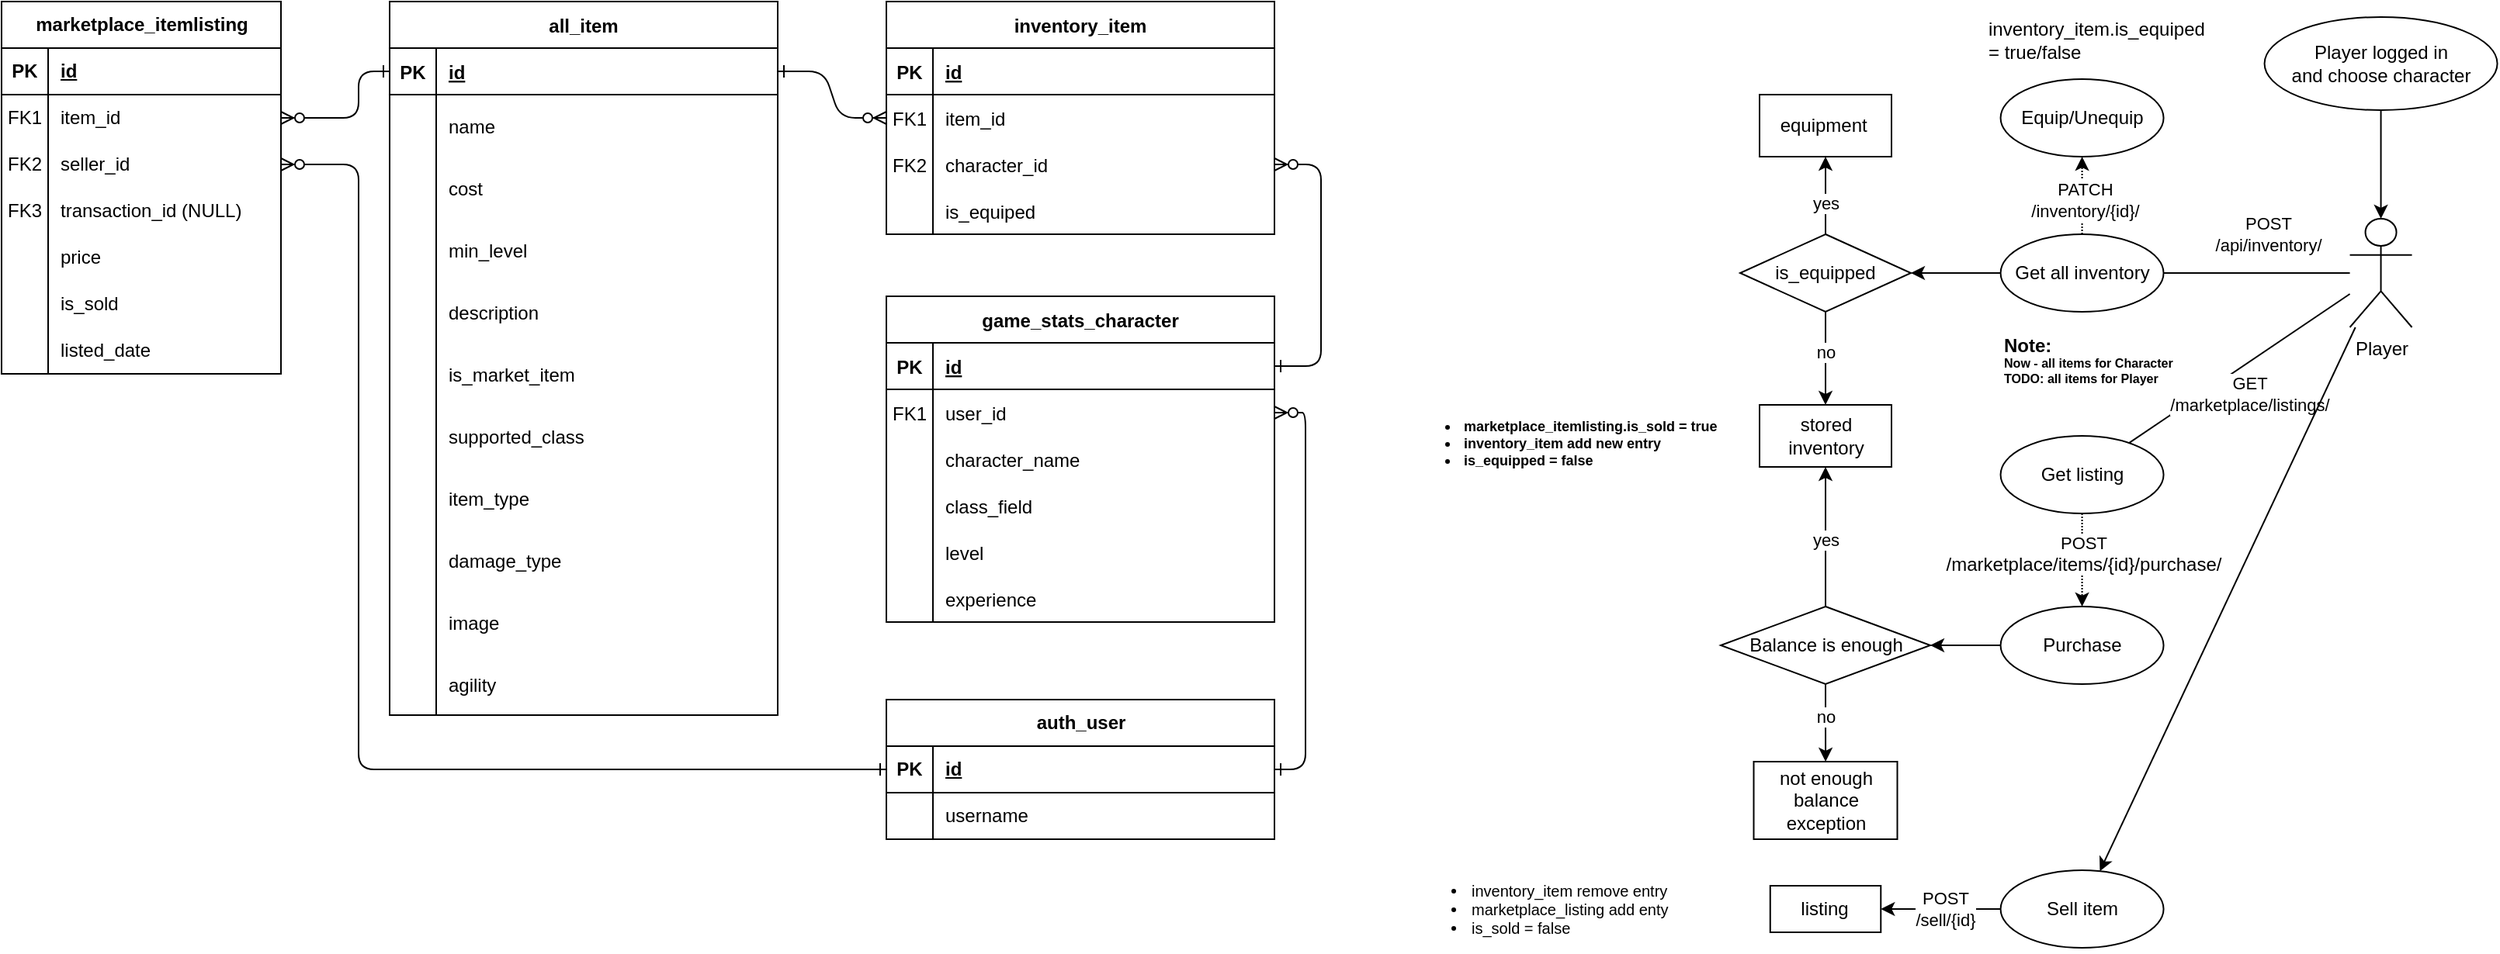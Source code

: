<mxfile version="24.2.3" type="github">
  <diagram id="R2lEEEUBdFMjLlhIrx00" name="Page-1">
    <mxGraphModel dx="1969" dy="589" grid="1" gridSize="10" guides="1" tooltips="1" connect="1" arrows="1" fold="1" page="1" pageScale="1" pageWidth="850" pageHeight="1100" math="0" shadow="0" extFonts="Permanent Marker^https://fonts.googleapis.com/css?family=Permanent+Marker">
      <root>
        <mxCell id="0" />
        <mxCell id="1" parent="0" />
        <mxCell id="C-vyLk0tnHw3VtMMgP7b-1" value="" style="edgeStyle=entityRelationEdgeStyle;endArrow=ERzeroToMany;startArrow=ERone;endFill=1;startFill=0;" parent="1" source="C-vyLk0tnHw3VtMMgP7b-24" target="C-vyLk0tnHw3VtMMgP7b-6" edge="1">
          <mxGeometry width="100" height="100" relative="1" as="geometry">
            <mxPoint x="-270" y="710" as="sourcePoint" />
            <mxPoint x="-170" y="610" as="targetPoint" />
          </mxGeometry>
        </mxCell>
        <mxCell id="C-vyLk0tnHw3VtMMgP7b-12" value="" style="edgeStyle=entityRelationEdgeStyle;endArrow=ERzeroToMany;startArrow=ERone;endFill=1;startFill=0;" parent="1" source="C-vyLk0tnHw3VtMMgP7b-14" target="C-vyLk0tnHw3VtMMgP7b-9" edge="1">
          <mxGeometry width="100" height="100" relative="1" as="geometry">
            <mxPoint x="160" y="230" as="sourcePoint" />
            <mxPoint x="-150" y="195" as="targetPoint" />
            <Array as="points">
              <mxPoint x="20" y="230" />
              <mxPoint x="20" y="200" />
              <mxPoint x="20" y="200" />
            </Array>
          </mxGeometry>
        </mxCell>
        <mxCell id="C-vyLk0tnHw3VtMMgP7b-2" value="inventory_item" style="shape=table;startSize=30;container=1;collapsible=1;childLayout=tableLayout;fixedRows=1;rowLines=0;fontStyle=1;align=center;resizeLast=1;" parent="1" vertex="1">
          <mxGeometry x="-250" y="30" width="250" height="150" as="geometry">
            <mxRectangle x="360" y="40" width="120" height="30" as="alternateBounds" />
          </mxGeometry>
        </mxCell>
        <mxCell id="C-vyLk0tnHw3VtMMgP7b-3" value="" style="shape=partialRectangle;collapsible=0;dropTarget=0;pointerEvents=0;fillColor=none;points=[[0,0.5],[1,0.5]];portConstraint=eastwest;top=0;left=0;right=0;bottom=1;" parent="C-vyLk0tnHw3VtMMgP7b-2" vertex="1">
          <mxGeometry y="30" width="250" height="30" as="geometry" />
        </mxCell>
        <mxCell id="C-vyLk0tnHw3VtMMgP7b-4" value="PK" style="shape=partialRectangle;overflow=hidden;connectable=0;fillColor=none;top=0;left=0;bottom=0;right=0;fontStyle=1;" parent="C-vyLk0tnHw3VtMMgP7b-3" vertex="1">
          <mxGeometry width="30" height="30" as="geometry">
            <mxRectangle width="30" height="30" as="alternateBounds" />
          </mxGeometry>
        </mxCell>
        <mxCell id="C-vyLk0tnHw3VtMMgP7b-5" value="id" style="shape=partialRectangle;overflow=hidden;connectable=0;fillColor=none;top=0;left=0;bottom=0;right=0;align=left;spacingLeft=6;fontStyle=5;" parent="C-vyLk0tnHw3VtMMgP7b-3" vertex="1">
          <mxGeometry x="30" width="220" height="30" as="geometry">
            <mxRectangle width="220" height="30" as="alternateBounds" />
          </mxGeometry>
        </mxCell>
        <mxCell id="C-vyLk0tnHw3VtMMgP7b-6" value="" style="shape=partialRectangle;collapsible=0;dropTarget=0;pointerEvents=0;fillColor=none;points=[[0,0.5],[1,0.5]];portConstraint=eastwest;top=0;left=0;right=0;bottom=0;" parent="C-vyLk0tnHw3VtMMgP7b-2" vertex="1">
          <mxGeometry y="60" width="250" height="30" as="geometry" />
        </mxCell>
        <mxCell id="C-vyLk0tnHw3VtMMgP7b-7" value="FK1" style="shape=partialRectangle;overflow=hidden;connectable=0;fillColor=none;top=0;left=0;bottom=0;right=0;" parent="C-vyLk0tnHw3VtMMgP7b-6" vertex="1">
          <mxGeometry width="30" height="30" as="geometry">
            <mxRectangle width="30" height="30" as="alternateBounds" />
          </mxGeometry>
        </mxCell>
        <mxCell id="C-vyLk0tnHw3VtMMgP7b-8" value="item_id" style="shape=partialRectangle;overflow=hidden;connectable=0;fillColor=none;top=0;left=0;bottom=0;right=0;align=left;spacingLeft=6;" parent="C-vyLk0tnHw3VtMMgP7b-6" vertex="1">
          <mxGeometry x="30" width="220" height="30" as="geometry">
            <mxRectangle width="220" height="30" as="alternateBounds" />
          </mxGeometry>
        </mxCell>
        <mxCell id="C-vyLk0tnHw3VtMMgP7b-9" value="" style="shape=partialRectangle;collapsible=0;dropTarget=0;pointerEvents=0;fillColor=none;points=[[0,0.5],[1,0.5]];portConstraint=eastwest;top=0;left=0;right=0;bottom=0;" parent="C-vyLk0tnHw3VtMMgP7b-2" vertex="1">
          <mxGeometry y="90" width="250" height="30" as="geometry" />
        </mxCell>
        <mxCell id="C-vyLk0tnHw3VtMMgP7b-10" value="FK2" style="shape=partialRectangle;overflow=hidden;connectable=0;fillColor=none;top=0;left=0;bottom=0;right=0;" parent="C-vyLk0tnHw3VtMMgP7b-9" vertex="1">
          <mxGeometry width="30" height="30" as="geometry">
            <mxRectangle width="30" height="30" as="alternateBounds" />
          </mxGeometry>
        </mxCell>
        <mxCell id="C-vyLk0tnHw3VtMMgP7b-11" value="character_id" style="shape=partialRectangle;overflow=hidden;connectable=0;fillColor=none;top=0;left=0;bottom=0;right=0;align=left;spacingLeft=6;" parent="C-vyLk0tnHw3VtMMgP7b-9" vertex="1">
          <mxGeometry x="30" width="220" height="30" as="geometry">
            <mxRectangle width="220" height="30" as="alternateBounds" />
          </mxGeometry>
        </mxCell>
        <mxCell id="sLa6Iu7aHW-EoyDakD6j-59" value="" style="shape=partialRectangle;collapsible=0;dropTarget=0;pointerEvents=0;fillColor=none;points=[[0,0.5],[1,0.5]];portConstraint=eastwest;top=0;left=0;right=0;bottom=0;" vertex="1" parent="C-vyLk0tnHw3VtMMgP7b-2">
          <mxGeometry y="120" width="250" height="30" as="geometry" />
        </mxCell>
        <mxCell id="sLa6Iu7aHW-EoyDakD6j-60" value="" style="shape=partialRectangle;overflow=hidden;connectable=0;fillColor=none;top=0;left=0;bottom=0;right=0;" vertex="1" parent="sLa6Iu7aHW-EoyDakD6j-59">
          <mxGeometry width="30" height="30" as="geometry">
            <mxRectangle width="30" height="30" as="alternateBounds" />
          </mxGeometry>
        </mxCell>
        <mxCell id="sLa6Iu7aHW-EoyDakD6j-61" value="is_equiped" style="shape=partialRectangle;overflow=hidden;connectable=0;fillColor=none;top=0;left=0;bottom=0;right=0;align=left;spacingLeft=6;" vertex="1" parent="sLa6Iu7aHW-EoyDakD6j-59">
          <mxGeometry x="30" width="220" height="30" as="geometry">
            <mxRectangle width="220" height="30" as="alternateBounds" />
          </mxGeometry>
        </mxCell>
        <mxCell id="C-vyLk0tnHw3VtMMgP7b-13" value="game_stats_character" style="shape=table;startSize=30;container=1;collapsible=1;childLayout=tableLayout;fixedRows=1;rowLines=0;fontStyle=1;align=center;resizeLast=1;" parent="1" vertex="1">
          <mxGeometry x="-250" y="220" width="250" height="210" as="geometry" />
        </mxCell>
        <mxCell id="C-vyLk0tnHw3VtMMgP7b-14" value="" style="shape=partialRectangle;collapsible=0;dropTarget=0;pointerEvents=0;fillColor=none;points=[[0,0.5],[1,0.5]];portConstraint=eastwest;top=0;left=0;right=0;bottom=1;" parent="C-vyLk0tnHw3VtMMgP7b-13" vertex="1">
          <mxGeometry y="30" width="250" height="30" as="geometry" />
        </mxCell>
        <mxCell id="C-vyLk0tnHw3VtMMgP7b-15" value="PK" style="shape=partialRectangle;overflow=hidden;connectable=0;fillColor=none;top=0;left=0;bottom=0;right=0;fontStyle=1;" parent="C-vyLk0tnHw3VtMMgP7b-14" vertex="1">
          <mxGeometry width="30" height="30" as="geometry">
            <mxRectangle width="30" height="30" as="alternateBounds" />
          </mxGeometry>
        </mxCell>
        <mxCell id="C-vyLk0tnHw3VtMMgP7b-16" value="id" style="shape=partialRectangle;overflow=hidden;connectable=0;fillColor=none;top=0;left=0;bottom=0;right=0;align=left;spacingLeft=6;fontStyle=5;" parent="C-vyLk0tnHw3VtMMgP7b-14" vertex="1">
          <mxGeometry x="30" width="220" height="30" as="geometry">
            <mxRectangle width="220" height="30" as="alternateBounds" />
          </mxGeometry>
        </mxCell>
        <mxCell id="C-vyLk0tnHw3VtMMgP7b-17" value="" style="shape=partialRectangle;collapsible=0;dropTarget=0;pointerEvents=0;fillColor=none;points=[[0,0.5],[1,0.5]];portConstraint=eastwest;top=0;left=0;right=0;bottom=0;" parent="C-vyLk0tnHw3VtMMgP7b-13" vertex="1">
          <mxGeometry y="60" width="250" height="30" as="geometry" />
        </mxCell>
        <mxCell id="C-vyLk0tnHw3VtMMgP7b-18" value="FK1" style="shape=partialRectangle;overflow=hidden;connectable=0;fillColor=none;top=0;left=0;bottom=0;right=0;" parent="C-vyLk0tnHw3VtMMgP7b-17" vertex="1">
          <mxGeometry width="30" height="30" as="geometry">
            <mxRectangle width="30" height="30" as="alternateBounds" />
          </mxGeometry>
        </mxCell>
        <mxCell id="C-vyLk0tnHw3VtMMgP7b-19" value="user_id" style="shape=partialRectangle;overflow=hidden;connectable=0;fillColor=none;top=0;left=0;bottom=0;right=0;align=left;spacingLeft=6;" parent="C-vyLk0tnHw3VtMMgP7b-17" vertex="1">
          <mxGeometry x="30" width="220" height="30" as="geometry">
            <mxRectangle width="220" height="30" as="alternateBounds" />
          </mxGeometry>
        </mxCell>
        <mxCell id="C-vyLk0tnHw3VtMMgP7b-20" value="" style="shape=partialRectangle;collapsible=0;dropTarget=0;pointerEvents=0;fillColor=none;points=[[0,0.5],[1,0.5]];portConstraint=eastwest;top=0;left=0;right=0;bottom=0;" parent="C-vyLk0tnHw3VtMMgP7b-13" vertex="1">
          <mxGeometry y="90" width="250" height="30" as="geometry" />
        </mxCell>
        <mxCell id="C-vyLk0tnHw3VtMMgP7b-21" value="" style="shape=partialRectangle;overflow=hidden;connectable=0;fillColor=none;top=0;left=0;bottom=0;right=0;" parent="C-vyLk0tnHw3VtMMgP7b-20" vertex="1">
          <mxGeometry width="30" height="30" as="geometry">
            <mxRectangle width="30" height="30" as="alternateBounds" />
          </mxGeometry>
        </mxCell>
        <mxCell id="C-vyLk0tnHw3VtMMgP7b-22" value="character_name" style="shape=partialRectangle;overflow=hidden;connectable=0;fillColor=none;top=0;left=0;bottom=0;right=0;align=left;spacingLeft=6;" parent="C-vyLk0tnHw3VtMMgP7b-20" vertex="1">
          <mxGeometry x="30" width="220" height="30" as="geometry">
            <mxRectangle width="220" height="30" as="alternateBounds" />
          </mxGeometry>
        </mxCell>
        <mxCell id="sLa6Iu7aHW-EoyDakD6j-62" value="" style="shape=partialRectangle;collapsible=0;dropTarget=0;pointerEvents=0;fillColor=none;points=[[0,0.5],[1,0.5]];portConstraint=eastwest;top=0;left=0;right=0;bottom=0;" vertex="1" parent="C-vyLk0tnHw3VtMMgP7b-13">
          <mxGeometry y="120" width="250" height="30" as="geometry" />
        </mxCell>
        <mxCell id="sLa6Iu7aHW-EoyDakD6j-63" value="" style="shape=partialRectangle;overflow=hidden;connectable=0;fillColor=none;top=0;left=0;bottom=0;right=0;" vertex="1" parent="sLa6Iu7aHW-EoyDakD6j-62">
          <mxGeometry width="30" height="30" as="geometry">
            <mxRectangle width="30" height="30" as="alternateBounds" />
          </mxGeometry>
        </mxCell>
        <mxCell id="sLa6Iu7aHW-EoyDakD6j-64" value="class_field" style="shape=partialRectangle;overflow=hidden;connectable=0;fillColor=none;top=0;left=0;bottom=0;right=0;align=left;spacingLeft=6;" vertex="1" parent="sLa6Iu7aHW-EoyDakD6j-62">
          <mxGeometry x="30" width="220" height="30" as="geometry">
            <mxRectangle width="220" height="30" as="alternateBounds" />
          </mxGeometry>
        </mxCell>
        <mxCell id="sLa6Iu7aHW-EoyDakD6j-65" value="" style="shape=partialRectangle;collapsible=0;dropTarget=0;pointerEvents=0;fillColor=none;points=[[0,0.5],[1,0.5]];portConstraint=eastwest;top=0;left=0;right=0;bottom=0;" vertex="1" parent="C-vyLk0tnHw3VtMMgP7b-13">
          <mxGeometry y="150" width="250" height="30" as="geometry" />
        </mxCell>
        <mxCell id="sLa6Iu7aHW-EoyDakD6j-66" value="" style="shape=partialRectangle;overflow=hidden;connectable=0;fillColor=none;top=0;left=0;bottom=0;right=0;" vertex="1" parent="sLa6Iu7aHW-EoyDakD6j-65">
          <mxGeometry width="30" height="30" as="geometry">
            <mxRectangle width="30" height="30" as="alternateBounds" />
          </mxGeometry>
        </mxCell>
        <mxCell id="sLa6Iu7aHW-EoyDakD6j-67" value="level" style="shape=partialRectangle;overflow=hidden;connectable=0;fillColor=none;top=0;left=0;bottom=0;right=0;align=left;spacingLeft=6;" vertex="1" parent="sLa6Iu7aHW-EoyDakD6j-65">
          <mxGeometry x="30" width="220" height="30" as="geometry">
            <mxRectangle width="220" height="30" as="alternateBounds" />
          </mxGeometry>
        </mxCell>
        <mxCell id="sLa6Iu7aHW-EoyDakD6j-68" value="" style="shape=partialRectangle;collapsible=0;dropTarget=0;pointerEvents=0;fillColor=none;points=[[0,0.5],[1,0.5]];portConstraint=eastwest;top=0;left=0;right=0;bottom=0;" vertex="1" parent="C-vyLk0tnHw3VtMMgP7b-13">
          <mxGeometry y="180" width="250" height="30" as="geometry" />
        </mxCell>
        <mxCell id="sLa6Iu7aHW-EoyDakD6j-69" value="" style="shape=partialRectangle;overflow=hidden;connectable=0;fillColor=none;top=0;left=0;bottom=0;right=0;" vertex="1" parent="sLa6Iu7aHW-EoyDakD6j-68">
          <mxGeometry width="30" height="30" as="geometry">
            <mxRectangle width="30" height="30" as="alternateBounds" />
          </mxGeometry>
        </mxCell>
        <mxCell id="sLa6Iu7aHW-EoyDakD6j-70" value="experience" style="shape=partialRectangle;overflow=hidden;connectable=0;fillColor=none;top=0;left=0;bottom=0;right=0;align=left;spacingLeft=6;" vertex="1" parent="sLa6Iu7aHW-EoyDakD6j-68">
          <mxGeometry x="30" width="220" height="30" as="geometry">
            <mxRectangle width="220" height="30" as="alternateBounds" />
          </mxGeometry>
        </mxCell>
        <mxCell id="C-vyLk0tnHw3VtMMgP7b-23" value="all_item" style="shape=table;startSize=30;container=1;collapsible=1;childLayout=tableLayout;fixedRows=1;rowLines=0;fontStyle=1;align=center;resizeLast=1;" parent="1" vertex="1">
          <mxGeometry x="-570" y="30" width="250" height="460" as="geometry">
            <mxRectangle x="40" y="40" width="80" height="30" as="alternateBounds" />
          </mxGeometry>
        </mxCell>
        <mxCell id="C-vyLk0tnHw3VtMMgP7b-24" value="" style="shape=partialRectangle;collapsible=0;dropTarget=0;pointerEvents=0;fillColor=none;points=[[0,0.5],[1,0.5]];portConstraint=eastwest;top=0;left=0;right=0;bottom=1;" parent="C-vyLk0tnHw3VtMMgP7b-23" vertex="1">
          <mxGeometry y="30" width="250" height="30" as="geometry" />
        </mxCell>
        <mxCell id="C-vyLk0tnHw3VtMMgP7b-25" value="PK" style="shape=partialRectangle;overflow=hidden;connectable=0;fillColor=none;top=0;left=0;bottom=0;right=0;fontStyle=1;" parent="C-vyLk0tnHw3VtMMgP7b-24" vertex="1">
          <mxGeometry width="30" height="30" as="geometry">
            <mxRectangle width="30" height="30" as="alternateBounds" />
          </mxGeometry>
        </mxCell>
        <mxCell id="C-vyLk0tnHw3VtMMgP7b-26" value="id" style="shape=partialRectangle;overflow=hidden;connectable=0;fillColor=none;top=0;left=0;bottom=0;right=0;align=left;spacingLeft=6;fontStyle=5;" parent="C-vyLk0tnHw3VtMMgP7b-24" vertex="1">
          <mxGeometry x="30" width="220" height="30" as="geometry">
            <mxRectangle width="220" height="30" as="alternateBounds" />
          </mxGeometry>
        </mxCell>
        <mxCell id="C-vyLk0tnHw3VtMMgP7b-27" value="" style="shape=partialRectangle;collapsible=0;dropTarget=0;pointerEvents=0;fillColor=none;points=[[0,0.5],[1,0.5]];portConstraint=eastwest;top=0;left=0;right=0;bottom=0;" parent="C-vyLk0tnHw3VtMMgP7b-23" vertex="1">
          <mxGeometry y="60" width="250" height="40" as="geometry" />
        </mxCell>
        <mxCell id="C-vyLk0tnHw3VtMMgP7b-28" value="" style="shape=partialRectangle;overflow=hidden;connectable=0;fillColor=none;top=0;left=0;bottom=0;right=0;" parent="C-vyLk0tnHw3VtMMgP7b-27" vertex="1">
          <mxGeometry width="30" height="40" as="geometry">
            <mxRectangle width="30" height="40" as="alternateBounds" />
          </mxGeometry>
        </mxCell>
        <mxCell id="C-vyLk0tnHw3VtMMgP7b-29" value="name" style="shape=partialRectangle;overflow=hidden;connectable=0;fillColor=none;top=0;left=0;bottom=0;right=0;align=left;spacingLeft=6;" parent="C-vyLk0tnHw3VtMMgP7b-27" vertex="1">
          <mxGeometry x="30" width="220" height="40" as="geometry">
            <mxRectangle width="220" height="40" as="alternateBounds" />
          </mxGeometry>
        </mxCell>
        <mxCell id="sLa6Iu7aHW-EoyDakD6j-31" value="" style="shape=partialRectangle;collapsible=0;dropTarget=0;pointerEvents=0;fillColor=none;points=[[0,0.5],[1,0.5]];portConstraint=eastwest;top=0;left=0;right=0;bottom=0;" vertex="1" parent="C-vyLk0tnHw3VtMMgP7b-23">
          <mxGeometry y="100" width="250" height="40" as="geometry" />
        </mxCell>
        <mxCell id="sLa6Iu7aHW-EoyDakD6j-32" value="" style="shape=partialRectangle;overflow=hidden;connectable=0;fillColor=none;top=0;left=0;bottom=0;right=0;" vertex="1" parent="sLa6Iu7aHW-EoyDakD6j-31">
          <mxGeometry width="30" height="40" as="geometry">
            <mxRectangle width="30" height="40" as="alternateBounds" />
          </mxGeometry>
        </mxCell>
        <mxCell id="sLa6Iu7aHW-EoyDakD6j-33" value="cost" style="shape=partialRectangle;overflow=hidden;connectable=0;fillColor=none;top=0;left=0;bottom=0;right=0;align=left;spacingLeft=6;" vertex="1" parent="sLa6Iu7aHW-EoyDakD6j-31">
          <mxGeometry x="30" width="220" height="40" as="geometry">
            <mxRectangle width="220" height="40" as="alternateBounds" />
          </mxGeometry>
        </mxCell>
        <mxCell id="sLa6Iu7aHW-EoyDakD6j-34" value="" style="shape=partialRectangle;collapsible=0;dropTarget=0;pointerEvents=0;fillColor=none;points=[[0,0.5],[1,0.5]];portConstraint=eastwest;top=0;left=0;right=0;bottom=0;" vertex="1" parent="C-vyLk0tnHw3VtMMgP7b-23">
          <mxGeometry y="140" width="250" height="40" as="geometry" />
        </mxCell>
        <mxCell id="sLa6Iu7aHW-EoyDakD6j-35" value="" style="shape=partialRectangle;overflow=hidden;connectable=0;fillColor=none;top=0;left=0;bottom=0;right=0;" vertex="1" parent="sLa6Iu7aHW-EoyDakD6j-34">
          <mxGeometry width="30" height="40" as="geometry">
            <mxRectangle width="30" height="40" as="alternateBounds" />
          </mxGeometry>
        </mxCell>
        <mxCell id="sLa6Iu7aHW-EoyDakD6j-36" value="min_level" style="shape=partialRectangle;overflow=hidden;connectable=0;fillColor=none;top=0;left=0;bottom=0;right=0;align=left;spacingLeft=6;" vertex="1" parent="sLa6Iu7aHW-EoyDakD6j-34">
          <mxGeometry x="30" width="220" height="40" as="geometry">
            <mxRectangle width="220" height="40" as="alternateBounds" />
          </mxGeometry>
        </mxCell>
        <mxCell id="sLa6Iu7aHW-EoyDakD6j-37" value="" style="shape=partialRectangle;collapsible=0;dropTarget=0;pointerEvents=0;fillColor=none;points=[[0,0.5],[1,0.5]];portConstraint=eastwest;top=0;left=0;right=0;bottom=0;" vertex="1" parent="C-vyLk0tnHw3VtMMgP7b-23">
          <mxGeometry y="180" width="250" height="40" as="geometry" />
        </mxCell>
        <mxCell id="sLa6Iu7aHW-EoyDakD6j-38" value="" style="shape=partialRectangle;overflow=hidden;connectable=0;fillColor=none;top=0;left=0;bottom=0;right=0;" vertex="1" parent="sLa6Iu7aHW-EoyDakD6j-37">
          <mxGeometry width="30" height="40" as="geometry">
            <mxRectangle width="30" height="40" as="alternateBounds" />
          </mxGeometry>
        </mxCell>
        <mxCell id="sLa6Iu7aHW-EoyDakD6j-39" value="description" style="shape=partialRectangle;overflow=hidden;connectable=0;fillColor=none;top=0;left=0;bottom=0;right=0;align=left;spacingLeft=6;" vertex="1" parent="sLa6Iu7aHW-EoyDakD6j-37">
          <mxGeometry x="30" width="220" height="40" as="geometry">
            <mxRectangle width="220" height="40" as="alternateBounds" />
          </mxGeometry>
        </mxCell>
        <mxCell id="sLa6Iu7aHW-EoyDakD6j-40" value="" style="shape=partialRectangle;collapsible=0;dropTarget=0;pointerEvents=0;fillColor=none;points=[[0,0.5],[1,0.5]];portConstraint=eastwest;top=0;left=0;right=0;bottom=0;" vertex="1" parent="C-vyLk0tnHw3VtMMgP7b-23">
          <mxGeometry y="220" width="250" height="40" as="geometry" />
        </mxCell>
        <mxCell id="sLa6Iu7aHW-EoyDakD6j-41" value="" style="shape=partialRectangle;overflow=hidden;connectable=0;fillColor=none;top=0;left=0;bottom=0;right=0;" vertex="1" parent="sLa6Iu7aHW-EoyDakD6j-40">
          <mxGeometry width="30" height="40" as="geometry">
            <mxRectangle width="30" height="40" as="alternateBounds" />
          </mxGeometry>
        </mxCell>
        <mxCell id="sLa6Iu7aHW-EoyDakD6j-42" value="is_market_item" style="shape=partialRectangle;overflow=hidden;connectable=0;fillColor=none;top=0;left=0;bottom=0;right=0;align=left;spacingLeft=6;" vertex="1" parent="sLa6Iu7aHW-EoyDakD6j-40">
          <mxGeometry x="30" width="220" height="40" as="geometry">
            <mxRectangle width="220" height="40" as="alternateBounds" />
          </mxGeometry>
        </mxCell>
        <mxCell id="sLa6Iu7aHW-EoyDakD6j-43" value="" style="shape=partialRectangle;collapsible=0;dropTarget=0;pointerEvents=0;fillColor=none;points=[[0,0.5],[1,0.5]];portConstraint=eastwest;top=0;left=0;right=0;bottom=0;" vertex="1" parent="C-vyLk0tnHw3VtMMgP7b-23">
          <mxGeometry y="260" width="250" height="40" as="geometry" />
        </mxCell>
        <mxCell id="sLa6Iu7aHW-EoyDakD6j-44" value="" style="shape=partialRectangle;overflow=hidden;connectable=0;fillColor=none;top=0;left=0;bottom=0;right=0;" vertex="1" parent="sLa6Iu7aHW-EoyDakD6j-43">
          <mxGeometry width="30" height="40" as="geometry">
            <mxRectangle width="30" height="40" as="alternateBounds" />
          </mxGeometry>
        </mxCell>
        <mxCell id="sLa6Iu7aHW-EoyDakD6j-45" value="supported_class" style="shape=partialRectangle;overflow=hidden;connectable=0;fillColor=none;top=0;left=0;bottom=0;right=0;align=left;spacingLeft=6;" vertex="1" parent="sLa6Iu7aHW-EoyDakD6j-43">
          <mxGeometry x="30" width="220" height="40" as="geometry">
            <mxRectangle width="220" height="40" as="alternateBounds" />
          </mxGeometry>
        </mxCell>
        <mxCell id="sLa6Iu7aHW-EoyDakD6j-46" value="" style="shape=partialRectangle;collapsible=0;dropTarget=0;pointerEvents=0;fillColor=none;points=[[0,0.5],[1,0.5]];portConstraint=eastwest;top=0;left=0;right=0;bottom=0;" vertex="1" parent="C-vyLk0tnHw3VtMMgP7b-23">
          <mxGeometry y="300" width="250" height="40" as="geometry" />
        </mxCell>
        <mxCell id="sLa6Iu7aHW-EoyDakD6j-47" value="" style="shape=partialRectangle;overflow=hidden;connectable=0;fillColor=none;top=0;left=0;bottom=0;right=0;" vertex="1" parent="sLa6Iu7aHW-EoyDakD6j-46">
          <mxGeometry width="30" height="40" as="geometry">
            <mxRectangle width="30" height="40" as="alternateBounds" />
          </mxGeometry>
        </mxCell>
        <mxCell id="sLa6Iu7aHW-EoyDakD6j-48" value="item_type" style="shape=partialRectangle;overflow=hidden;connectable=0;fillColor=none;top=0;left=0;bottom=0;right=0;align=left;spacingLeft=6;" vertex="1" parent="sLa6Iu7aHW-EoyDakD6j-46">
          <mxGeometry x="30" width="220" height="40" as="geometry">
            <mxRectangle width="220" height="40" as="alternateBounds" />
          </mxGeometry>
        </mxCell>
        <mxCell id="sLa6Iu7aHW-EoyDakD6j-50" value="" style="shape=partialRectangle;collapsible=0;dropTarget=0;pointerEvents=0;fillColor=none;points=[[0,0.5],[1,0.5]];portConstraint=eastwest;top=0;left=0;right=0;bottom=0;" vertex="1" parent="C-vyLk0tnHw3VtMMgP7b-23">
          <mxGeometry y="340" width="250" height="40" as="geometry" />
        </mxCell>
        <mxCell id="sLa6Iu7aHW-EoyDakD6j-51" value="" style="shape=partialRectangle;overflow=hidden;connectable=0;fillColor=none;top=0;left=0;bottom=0;right=0;" vertex="1" parent="sLa6Iu7aHW-EoyDakD6j-50">
          <mxGeometry width="30" height="40" as="geometry">
            <mxRectangle width="30" height="40" as="alternateBounds" />
          </mxGeometry>
        </mxCell>
        <mxCell id="sLa6Iu7aHW-EoyDakD6j-52" value="damage_type" style="shape=partialRectangle;overflow=hidden;connectable=0;fillColor=none;top=0;left=0;bottom=0;right=0;align=left;spacingLeft=6;" vertex="1" parent="sLa6Iu7aHW-EoyDakD6j-50">
          <mxGeometry x="30" width="220" height="40" as="geometry">
            <mxRectangle width="220" height="40" as="alternateBounds" />
          </mxGeometry>
        </mxCell>
        <mxCell id="sLa6Iu7aHW-EoyDakD6j-53" value="" style="shape=partialRectangle;collapsible=0;dropTarget=0;pointerEvents=0;fillColor=none;points=[[0,0.5],[1,0.5]];portConstraint=eastwest;top=0;left=0;right=0;bottom=0;" vertex="1" parent="C-vyLk0tnHw3VtMMgP7b-23">
          <mxGeometry y="380" width="250" height="40" as="geometry" />
        </mxCell>
        <mxCell id="sLa6Iu7aHW-EoyDakD6j-54" value="" style="shape=partialRectangle;overflow=hidden;connectable=0;fillColor=none;top=0;left=0;bottom=0;right=0;" vertex="1" parent="sLa6Iu7aHW-EoyDakD6j-53">
          <mxGeometry width="30" height="40" as="geometry">
            <mxRectangle width="30" height="40" as="alternateBounds" />
          </mxGeometry>
        </mxCell>
        <mxCell id="sLa6Iu7aHW-EoyDakD6j-55" value="image" style="shape=partialRectangle;overflow=hidden;connectable=0;fillColor=none;top=0;left=0;bottom=0;right=0;align=left;spacingLeft=6;" vertex="1" parent="sLa6Iu7aHW-EoyDakD6j-53">
          <mxGeometry x="30" width="220" height="40" as="geometry">
            <mxRectangle width="220" height="40" as="alternateBounds" />
          </mxGeometry>
        </mxCell>
        <mxCell id="sLa6Iu7aHW-EoyDakD6j-56" value="" style="shape=partialRectangle;collapsible=0;dropTarget=0;pointerEvents=0;fillColor=none;points=[[0,0.5],[1,0.5]];portConstraint=eastwest;top=0;left=0;right=0;bottom=0;" vertex="1" parent="C-vyLk0tnHw3VtMMgP7b-23">
          <mxGeometry y="420" width="250" height="40" as="geometry" />
        </mxCell>
        <mxCell id="sLa6Iu7aHW-EoyDakD6j-57" value="" style="shape=partialRectangle;overflow=hidden;connectable=0;fillColor=none;top=0;left=0;bottom=0;right=0;" vertex="1" parent="sLa6Iu7aHW-EoyDakD6j-56">
          <mxGeometry width="30" height="40" as="geometry">
            <mxRectangle width="30" height="40" as="alternateBounds" />
          </mxGeometry>
        </mxCell>
        <mxCell id="sLa6Iu7aHW-EoyDakD6j-58" value="agility" style="shape=partialRectangle;overflow=hidden;connectable=0;fillColor=none;top=0;left=0;bottom=0;right=0;align=left;spacingLeft=6;" vertex="1" parent="sLa6Iu7aHW-EoyDakD6j-56">
          <mxGeometry x="30" width="220" height="40" as="geometry">
            <mxRectangle width="220" height="40" as="alternateBounds" />
          </mxGeometry>
        </mxCell>
        <mxCell id="sLa6Iu7aHW-EoyDakD6j-74" value="auth_user" style="shape=table;startSize=30;container=1;collapsible=1;childLayout=tableLayout;fixedRows=1;rowLines=0;fontStyle=1;align=center;resizeLast=1;html=1;" vertex="1" parent="1">
          <mxGeometry x="-250" y="480" width="250" height="90" as="geometry" />
        </mxCell>
        <mxCell id="sLa6Iu7aHW-EoyDakD6j-75" value="" style="shape=tableRow;horizontal=0;startSize=0;swimlaneHead=0;swimlaneBody=0;fillColor=none;collapsible=0;dropTarget=0;points=[[0,0.5],[1,0.5]];portConstraint=eastwest;top=0;left=0;right=0;bottom=1;" vertex="1" parent="sLa6Iu7aHW-EoyDakD6j-74">
          <mxGeometry y="30" width="250" height="30" as="geometry" />
        </mxCell>
        <mxCell id="sLa6Iu7aHW-EoyDakD6j-76" value="PK" style="shape=partialRectangle;connectable=0;fillColor=none;top=0;left=0;bottom=0;right=0;fontStyle=1;overflow=hidden;whiteSpace=wrap;html=1;" vertex="1" parent="sLa6Iu7aHW-EoyDakD6j-75">
          <mxGeometry width="30" height="30" as="geometry">
            <mxRectangle width="30" height="30" as="alternateBounds" />
          </mxGeometry>
        </mxCell>
        <mxCell id="sLa6Iu7aHW-EoyDakD6j-77" value="id" style="shape=partialRectangle;connectable=0;fillColor=none;top=0;left=0;bottom=0;right=0;align=left;spacingLeft=6;fontStyle=5;overflow=hidden;whiteSpace=wrap;html=1;" vertex="1" parent="sLa6Iu7aHW-EoyDakD6j-75">
          <mxGeometry x="30" width="220" height="30" as="geometry">
            <mxRectangle width="220" height="30" as="alternateBounds" />
          </mxGeometry>
        </mxCell>
        <mxCell id="sLa6Iu7aHW-EoyDakD6j-78" value="" style="shape=tableRow;horizontal=0;startSize=0;swimlaneHead=0;swimlaneBody=0;fillColor=none;collapsible=0;dropTarget=0;points=[[0,0.5],[1,0.5]];portConstraint=eastwest;top=0;left=0;right=0;bottom=0;" vertex="1" parent="sLa6Iu7aHW-EoyDakD6j-74">
          <mxGeometry y="60" width="250" height="30" as="geometry" />
        </mxCell>
        <mxCell id="sLa6Iu7aHW-EoyDakD6j-79" value="" style="shape=partialRectangle;connectable=0;fillColor=none;top=0;left=0;bottom=0;right=0;editable=1;overflow=hidden;whiteSpace=wrap;html=1;" vertex="1" parent="sLa6Iu7aHW-EoyDakD6j-78">
          <mxGeometry width="30" height="30" as="geometry">
            <mxRectangle width="30" height="30" as="alternateBounds" />
          </mxGeometry>
        </mxCell>
        <mxCell id="sLa6Iu7aHW-EoyDakD6j-80" value="username" style="shape=partialRectangle;connectable=0;fillColor=none;top=0;left=0;bottom=0;right=0;align=left;spacingLeft=6;overflow=hidden;whiteSpace=wrap;html=1;" vertex="1" parent="sLa6Iu7aHW-EoyDakD6j-78">
          <mxGeometry x="30" width="220" height="30" as="geometry">
            <mxRectangle width="220" height="30" as="alternateBounds" />
          </mxGeometry>
        </mxCell>
        <mxCell id="sLa6Iu7aHW-EoyDakD6j-89" style="edgeStyle=orthogonalEdgeStyle;rounded=1;orthogonalLoop=1;jettySize=auto;html=1;exitX=1;exitY=0.5;exitDx=0;exitDy=0;curved=0;startArrow=ERone;startFill=0;endArrow=ERzeroToMany;endFill=0;" edge="1" parent="1" source="sLa6Iu7aHW-EoyDakD6j-75" target="C-vyLk0tnHw3VtMMgP7b-17">
          <mxGeometry relative="1" as="geometry" />
        </mxCell>
        <mxCell id="sLa6Iu7aHW-EoyDakD6j-90" value="marketplace_itemlisting" style="shape=table;startSize=30;container=1;collapsible=1;childLayout=tableLayout;fixedRows=1;rowLines=0;fontStyle=1;align=center;resizeLast=1;html=1;" vertex="1" parent="1">
          <mxGeometry x="-820" y="30" width="180" height="240" as="geometry">
            <mxRectangle x="-210" y="40" width="170" height="30" as="alternateBounds" />
          </mxGeometry>
        </mxCell>
        <mxCell id="sLa6Iu7aHW-EoyDakD6j-91" value="" style="shape=tableRow;horizontal=0;startSize=0;swimlaneHead=0;swimlaneBody=0;fillColor=none;collapsible=0;dropTarget=0;points=[[0,0.5],[1,0.5]];portConstraint=eastwest;top=0;left=0;right=0;bottom=1;" vertex="1" parent="sLa6Iu7aHW-EoyDakD6j-90">
          <mxGeometry y="30" width="180" height="30" as="geometry" />
        </mxCell>
        <mxCell id="sLa6Iu7aHW-EoyDakD6j-92" value="PK" style="shape=partialRectangle;connectable=0;fillColor=none;top=0;left=0;bottom=0;right=0;fontStyle=1;overflow=hidden;whiteSpace=wrap;html=1;" vertex="1" parent="sLa6Iu7aHW-EoyDakD6j-91">
          <mxGeometry width="30" height="30" as="geometry">
            <mxRectangle width="30" height="30" as="alternateBounds" />
          </mxGeometry>
        </mxCell>
        <mxCell id="sLa6Iu7aHW-EoyDakD6j-93" value="id" style="shape=partialRectangle;connectable=0;fillColor=none;top=0;left=0;bottom=0;right=0;align=left;spacingLeft=6;fontStyle=5;overflow=hidden;whiteSpace=wrap;html=1;" vertex="1" parent="sLa6Iu7aHW-EoyDakD6j-91">
          <mxGeometry x="30" width="150" height="30" as="geometry">
            <mxRectangle width="150" height="30" as="alternateBounds" />
          </mxGeometry>
        </mxCell>
        <mxCell id="sLa6Iu7aHW-EoyDakD6j-94" value="" style="shape=tableRow;horizontal=0;startSize=0;swimlaneHead=0;swimlaneBody=0;fillColor=none;collapsible=0;dropTarget=0;points=[[0,0.5],[1,0.5]];portConstraint=eastwest;top=0;left=0;right=0;bottom=0;" vertex="1" parent="sLa6Iu7aHW-EoyDakD6j-90">
          <mxGeometry y="60" width="180" height="30" as="geometry" />
        </mxCell>
        <mxCell id="sLa6Iu7aHW-EoyDakD6j-95" value="FK1" style="shape=partialRectangle;connectable=0;fillColor=none;top=0;left=0;bottom=0;right=0;editable=1;overflow=hidden;whiteSpace=wrap;html=1;" vertex="1" parent="sLa6Iu7aHW-EoyDakD6j-94">
          <mxGeometry width="30" height="30" as="geometry">
            <mxRectangle width="30" height="30" as="alternateBounds" />
          </mxGeometry>
        </mxCell>
        <mxCell id="sLa6Iu7aHW-EoyDakD6j-96" value="item_id" style="shape=partialRectangle;connectable=0;fillColor=none;top=0;left=0;bottom=0;right=0;align=left;spacingLeft=6;overflow=hidden;whiteSpace=wrap;html=1;" vertex="1" parent="sLa6Iu7aHW-EoyDakD6j-94">
          <mxGeometry x="30" width="150" height="30" as="geometry">
            <mxRectangle width="150" height="30" as="alternateBounds" />
          </mxGeometry>
        </mxCell>
        <mxCell id="sLa6Iu7aHW-EoyDakD6j-97" value="" style="shape=tableRow;horizontal=0;startSize=0;swimlaneHead=0;swimlaneBody=0;fillColor=none;collapsible=0;dropTarget=0;points=[[0,0.5],[1,0.5]];portConstraint=eastwest;top=0;left=0;right=0;bottom=0;" vertex="1" parent="sLa6Iu7aHW-EoyDakD6j-90">
          <mxGeometry y="90" width="180" height="30" as="geometry" />
        </mxCell>
        <mxCell id="sLa6Iu7aHW-EoyDakD6j-98" value="FK2" style="shape=partialRectangle;connectable=0;fillColor=none;top=0;left=0;bottom=0;right=0;editable=1;overflow=hidden;whiteSpace=wrap;html=1;" vertex="1" parent="sLa6Iu7aHW-EoyDakD6j-97">
          <mxGeometry width="30" height="30" as="geometry">
            <mxRectangle width="30" height="30" as="alternateBounds" />
          </mxGeometry>
        </mxCell>
        <mxCell id="sLa6Iu7aHW-EoyDakD6j-99" value="seller_id" style="shape=partialRectangle;connectable=0;fillColor=none;top=0;left=0;bottom=0;right=0;align=left;spacingLeft=6;overflow=hidden;whiteSpace=wrap;html=1;" vertex="1" parent="sLa6Iu7aHW-EoyDakD6j-97">
          <mxGeometry x="30" width="150" height="30" as="geometry">
            <mxRectangle width="150" height="30" as="alternateBounds" />
          </mxGeometry>
        </mxCell>
        <mxCell id="sLa6Iu7aHW-EoyDakD6j-100" value="" style="shape=tableRow;horizontal=0;startSize=0;swimlaneHead=0;swimlaneBody=0;fillColor=none;collapsible=0;dropTarget=0;points=[[0,0.5],[1,0.5]];portConstraint=eastwest;top=0;left=0;right=0;bottom=0;" vertex="1" parent="sLa6Iu7aHW-EoyDakD6j-90">
          <mxGeometry y="120" width="180" height="30" as="geometry" />
        </mxCell>
        <mxCell id="sLa6Iu7aHW-EoyDakD6j-101" value="FK3" style="shape=partialRectangle;connectable=0;fillColor=none;top=0;left=0;bottom=0;right=0;editable=1;overflow=hidden;whiteSpace=wrap;html=1;" vertex="1" parent="sLa6Iu7aHW-EoyDakD6j-100">
          <mxGeometry width="30" height="30" as="geometry">
            <mxRectangle width="30" height="30" as="alternateBounds" />
          </mxGeometry>
        </mxCell>
        <mxCell id="sLa6Iu7aHW-EoyDakD6j-102" value="transaction_id (NULL)" style="shape=partialRectangle;connectable=0;fillColor=none;top=0;left=0;bottom=0;right=0;align=left;spacingLeft=6;overflow=hidden;whiteSpace=wrap;html=1;" vertex="1" parent="sLa6Iu7aHW-EoyDakD6j-100">
          <mxGeometry x="30" width="150" height="30" as="geometry">
            <mxRectangle width="150" height="30" as="alternateBounds" />
          </mxGeometry>
        </mxCell>
        <mxCell id="sLa6Iu7aHW-EoyDakD6j-103" value="" style="shape=tableRow;horizontal=0;startSize=0;swimlaneHead=0;swimlaneBody=0;fillColor=none;collapsible=0;dropTarget=0;points=[[0,0.5],[1,0.5]];portConstraint=eastwest;top=0;left=0;right=0;bottom=0;" vertex="1" parent="sLa6Iu7aHW-EoyDakD6j-90">
          <mxGeometry y="150" width="180" height="30" as="geometry" />
        </mxCell>
        <mxCell id="sLa6Iu7aHW-EoyDakD6j-104" value="" style="shape=partialRectangle;connectable=0;fillColor=none;top=0;left=0;bottom=0;right=0;editable=1;overflow=hidden;whiteSpace=wrap;html=1;" vertex="1" parent="sLa6Iu7aHW-EoyDakD6j-103">
          <mxGeometry width="30" height="30" as="geometry">
            <mxRectangle width="30" height="30" as="alternateBounds" />
          </mxGeometry>
        </mxCell>
        <mxCell id="sLa6Iu7aHW-EoyDakD6j-105" value="price" style="shape=partialRectangle;connectable=0;fillColor=none;top=0;left=0;bottom=0;right=0;align=left;spacingLeft=6;overflow=hidden;whiteSpace=wrap;html=1;" vertex="1" parent="sLa6Iu7aHW-EoyDakD6j-103">
          <mxGeometry x="30" width="150" height="30" as="geometry">
            <mxRectangle width="150" height="30" as="alternateBounds" />
          </mxGeometry>
        </mxCell>
        <mxCell id="sLa6Iu7aHW-EoyDakD6j-106" value="" style="shape=tableRow;horizontal=0;startSize=0;swimlaneHead=0;swimlaneBody=0;fillColor=none;collapsible=0;dropTarget=0;points=[[0,0.5],[1,0.5]];portConstraint=eastwest;top=0;left=0;right=0;bottom=0;" vertex="1" parent="sLa6Iu7aHW-EoyDakD6j-90">
          <mxGeometry y="180" width="180" height="30" as="geometry" />
        </mxCell>
        <mxCell id="sLa6Iu7aHW-EoyDakD6j-107" value="" style="shape=partialRectangle;connectable=0;fillColor=none;top=0;left=0;bottom=0;right=0;editable=1;overflow=hidden;whiteSpace=wrap;html=1;" vertex="1" parent="sLa6Iu7aHW-EoyDakD6j-106">
          <mxGeometry width="30" height="30" as="geometry">
            <mxRectangle width="30" height="30" as="alternateBounds" />
          </mxGeometry>
        </mxCell>
        <mxCell id="sLa6Iu7aHW-EoyDakD6j-108" value="is_sold" style="shape=partialRectangle;connectable=0;fillColor=none;top=0;left=0;bottom=0;right=0;align=left;spacingLeft=6;overflow=hidden;whiteSpace=wrap;html=1;" vertex="1" parent="sLa6Iu7aHW-EoyDakD6j-106">
          <mxGeometry x="30" width="150" height="30" as="geometry">
            <mxRectangle width="150" height="30" as="alternateBounds" />
          </mxGeometry>
        </mxCell>
        <mxCell id="sLa6Iu7aHW-EoyDakD6j-109" value="" style="shape=tableRow;horizontal=0;startSize=0;swimlaneHead=0;swimlaneBody=0;fillColor=none;collapsible=0;dropTarget=0;points=[[0,0.5],[1,0.5]];portConstraint=eastwest;top=0;left=0;right=0;bottom=0;" vertex="1" parent="sLa6Iu7aHW-EoyDakD6j-90">
          <mxGeometry y="210" width="180" height="30" as="geometry" />
        </mxCell>
        <mxCell id="sLa6Iu7aHW-EoyDakD6j-110" value="" style="shape=partialRectangle;connectable=0;fillColor=none;top=0;left=0;bottom=0;right=0;editable=1;overflow=hidden;whiteSpace=wrap;html=1;" vertex="1" parent="sLa6Iu7aHW-EoyDakD6j-109">
          <mxGeometry width="30" height="30" as="geometry">
            <mxRectangle width="30" height="30" as="alternateBounds" />
          </mxGeometry>
        </mxCell>
        <mxCell id="sLa6Iu7aHW-EoyDakD6j-111" value="listed_date" style="shape=partialRectangle;connectable=0;fillColor=none;top=0;left=0;bottom=0;right=0;align=left;spacingLeft=6;overflow=hidden;whiteSpace=wrap;html=1;" vertex="1" parent="sLa6Iu7aHW-EoyDakD6j-109">
          <mxGeometry x="30" width="150" height="30" as="geometry">
            <mxRectangle width="150" height="30" as="alternateBounds" />
          </mxGeometry>
        </mxCell>
        <mxCell id="sLa6Iu7aHW-EoyDakD6j-113" value="" style="edgeStyle=orthogonalEdgeStyle;endArrow=ERzeroToMany;startArrow=ERone;endFill=1;startFill=0;" edge="1" parent="1" source="C-vyLk0tnHw3VtMMgP7b-24" target="sLa6Iu7aHW-EoyDakD6j-94">
          <mxGeometry width="100" height="100" relative="1" as="geometry">
            <mxPoint x="-700" y="430" as="sourcePoint" />
            <mxPoint x="-700" y="300" as="targetPoint" />
            <Array as="points">
              <mxPoint x="-590" y="75" />
              <mxPoint x="-590" y="105" />
            </Array>
          </mxGeometry>
        </mxCell>
        <mxCell id="sLa6Iu7aHW-EoyDakD6j-115" value="" style="edgeStyle=orthogonalEdgeStyle;endArrow=ERzeroToMany;startArrow=ERone;endFill=1;startFill=0;" edge="1" parent="1" source="sLa6Iu7aHW-EoyDakD6j-75" target="sLa6Iu7aHW-EoyDakD6j-97">
          <mxGeometry width="100" height="100" relative="1" as="geometry">
            <mxPoint x="-360" y="560" as="sourcePoint" />
            <mxPoint x="-430" y="650" as="targetPoint" />
            <Array as="points">
              <mxPoint x="-590" y="525" />
              <mxPoint x="-590" y="135" />
            </Array>
          </mxGeometry>
        </mxCell>
        <mxCell id="sLa6Iu7aHW-EoyDakD6j-117" value="&lt;font style=&quot;font-size: 12px;&quot;&gt;Player logged in&lt;/font&gt;&lt;div&gt;&lt;font style=&quot;font-size: 12px;&quot;&gt;and choose character&lt;/font&gt;&lt;/div&gt;" style="ellipse;whiteSpace=wrap;html=1;" vertex="1" parent="1">
          <mxGeometry x="637.78" y="40" width="150" height="60" as="geometry" />
        </mxCell>
        <mxCell id="sLa6Iu7aHW-EoyDakD6j-123" style="edgeStyle=orthogonalEdgeStyle;rounded=1;orthogonalLoop=1;jettySize=auto;html=1;curved=0;endArrow=none;endFill=0;" edge="1" parent="1" source="sLa6Iu7aHW-EoyDakD6j-118" target="sLa6Iu7aHW-EoyDakD6j-133">
          <mxGeometry relative="1" as="geometry">
            <mxPoint x="497.78" y="205" as="targetPoint" />
          </mxGeometry>
        </mxCell>
        <mxCell id="sLa6Iu7aHW-EoyDakD6j-124" value="POST&lt;br&gt;/api/inventory/" style="edgeLabel;html=1;align=center;verticalAlign=middle;resizable=0;points=[];" vertex="1" connectable="0" parent="sLa6Iu7aHW-EoyDakD6j-123">
          <mxGeometry x="-0.328" relative="1" as="geometry">
            <mxPoint x="-13" y="-25" as="offset" />
          </mxGeometry>
        </mxCell>
        <mxCell id="sLa6Iu7aHW-EoyDakD6j-141" style="rounded=1;orthogonalLoop=1;jettySize=auto;html=1;strokeColor=default;endArrow=none;endFill=0;" edge="1" parent="1" source="sLa6Iu7aHW-EoyDakD6j-118" target="sLa6Iu7aHW-EoyDakD6j-140">
          <mxGeometry relative="1" as="geometry" />
        </mxCell>
        <mxCell id="sLa6Iu7aHW-EoyDakD6j-142" value="GET&lt;div&gt;/marketplace/listings/&lt;/div&gt;" style="edgeLabel;html=1;align=center;verticalAlign=middle;resizable=0;points=[];" vertex="1" connectable="0" parent="sLa6Iu7aHW-EoyDakD6j-141">
          <mxGeometry x="-0.041" y="-1" relative="1" as="geometry">
            <mxPoint x="4" y="19" as="offset" />
          </mxGeometry>
        </mxCell>
        <mxCell id="sLa6Iu7aHW-EoyDakD6j-157" style="rounded=0;orthogonalLoop=1;jettySize=auto;html=1;" edge="1" parent="1" source="sLa6Iu7aHW-EoyDakD6j-118" target="sLa6Iu7aHW-EoyDakD6j-156">
          <mxGeometry relative="1" as="geometry" />
        </mxCell>
        <mxCell id="sLa6Iu7aHW-EoyDakD6j-118" value="Player" style="shape=umlActor;verticalLabelPosition=bottom;verticalAlign=top;html=1;outlineConnect=0;" vertex="1" parent="1">
          <mxGeometry x="692.78" y="170" width="40" height="70" as="geometry" />
        </mxCell>
        <mxCell id="sLa6Iu7aHW-EoyDakD6j-121" style="edgeStyle=orthogonalEdgeStyle;rounded=0;orthogonalLoop=1;jettySize=auto;html=1;" edge="1" parent="1" source="sLa6Iu7aHW-EoyDakD6j-117" target="sLa6Iu7aHW-EoyDakD6j-118">
          <mxGeometry relative="1" as="geometry" />
        </mxCell>
        <mxCell id="sLa6Iu7aHW-EoyDakD6j-126" style="edgeStyle=orthogonalEdgeStyle;rounded=0;orthogonalLoop=1;jettySize=auto;html=1;" edge="1" parent="1" source="sLa6Iu7aHW-EoyDakD6j-133" target="sLa6Iu7aHW-EoyDakD6j-125">
          <mxGeometry relative="1" as="geometry">
            <mxPoint x="370" y="205" as="sourcePoint" />
          </mxGeometry>
        </mxCell>
        <mxCell id="sLa6Iu7aHW-EoyDakD6j-129" style="edgeStyle=orthogonalEdgeStyle;rounded=0;orthogonalLoop=1;jettySize=auto;html=1;" edge="1" parent="1" source="sLa6Iu7aHW-EoyDakD6j-125" target="sLa6Iu7aHW-EoyDakD6j-127">
          <mxGeometry relative="1" as="geometry" />
        </mxCell>
        <mxCell id="sLa6Iu7aHW-EoyDakD6j-131" value="yes" style="edgeLabel;html=1;align=center;verticalAlign=middle;resizable=0;points=[];" vertex="1" connectable="0" parent="sLa6Iu7aHW-EoyDakD6j-129">
          <mxGeometry x="-0.434" y="2" relative="1" as="geometry">
            <mxPoint x="2" y="-6" as="offset" />
          </mxGeometry>
        </mxCell>
        <mxCell id="sLa6Iu7aHW-EoyDakD6j-130" style="edgeStyle=orthogonalEdgeStyle;rounded=0;orthogonalLoop=1;jettySize=auto;html=1;" edge="1" parent="1" source="sLa6Iu7aHW-EoyDakD6j-125" target="sLa6Iu7aHW-EoyDakD6j-128">
          <mxGeometry relative="1" as="geometry" />
        </mxCell>
        <mxCell id="sLa6Iu7aHW-EoyDakD6j-132" value="no" style="edgeLabel;html=1;align=center;verticalAlign=middle;resizable=0;points=[];" vertex="1" connectable="0" parent="sLa6Iu7aHW-EoyDakD6j-130">
          <mxGeometry x="0.457" y="1" relative="1" as="geometry">
            <mxPoint x="-1" y="-18" as="offset" />
          </mxGeometry>
        </mxCell>
        <mxCell id="sLa6Iu7aHW-EoyDakD6j-125" value="is_equipped" style="rhombus;whiteSpace=wrap;html=1;" vertex="1" parent="1">
          <mxGeometry x="300" y="180" width="110" height="50" as="geometry" />
        </mxCell>
        <mxCell id="sLa6Iu7aHW-EoyDakD6j-127" value="equipment&amp;nbsp;" style="rounded=0;whiteSpace=wrap;html=1;" vertex="1" parent="1">
          <mxGeometry x="312.5" y="90" width="85" height="40" as="geometry" />
        </mxCell>
        <mxCell id="sLa6Iu7aHW-EoyDakD6j-137" style="edgeStyle=orthogonalEdgeStyle;rounded=0;orthogonalLoop=1;jettySize=auto;html=1;dashed=1;dashPattern=1 1;" edge="1" parent="1" source="sLa6Iu7aHW-EoyDakD6j-133" target="sLa6Iu7aHW-EoyDakD6j-136">
          <mxGeometry relative="1" as="geometry" />
        </mxCell>
        <mxCell id="sLa6Iu7aHW-EoyDakD6j-139" value="PATCH&lt;br&gt;/inventory/{id}/" style="edgeLabel;html=1;align=center;verticalAlign=middle;resizable=0;points=[];" vertex="1" connectable="0" parent="sLa6Iu7aHW-EoyDakD6j-137">
          <mxGeometry x="-0.12" y="-1" relative="1" as="geometry">
            <mxPoint as="offset" />
          </mxGeometry>
        </mxCell>
        <mxCell id="sLa6Iu7aHW-EoyDakD6j-138" value="" style="group" vertex="1" connectable="0" parent="1">
          <mxGeometry x="467.78" y="180" width="120" height="102.5" as="geometry" />
        </mxCell>
        <mxCell id="sLa6Iu7aHW-EoyDakD6j-133" value="Get all inventory" style="ellipse;whiteSpace=wrap;html=1;" vertex="1" parent="sLa6Iu7aHW-EoyDakD6j-138">
          <mxGeometry width="105" height="50" as="geometry" />
        </mxCell>
        <mxCell id="sLa6Iu7aHW-EoyDakD6j-135" value="&lt;h6 style=&quot;margin-top: 0px;&quot;&gt;&lt;font style=&quot;font-size: 12px;&quot;&gt;Note&lt;/font&gt;&lt;font style=&quot;font-size: 12px;&quot;&gt;:&lt;br&gt;&lt;/font&gt;Now - all items for Character&lt;br&gt;TODO: all items for Player&lt;/h6&gt;" style="text;html=1;whiteSpace=wrap;overflow=hidden;rounded=0;" vertex="1" parent="sLa6Iu7aHW-EoyDakD6j-138">
          <mxGeometry y="57.5" width="120" height="45" as="geometry" />
        </mxCell>
        <mxCell id="sLa6Iu7aHW-EoyDakD6j-144" style="edgeStyle=orthogonalEdgeStyle;rounded=0;orthogonalLoop=1;jettySize=auto;html=1;dashed=1;dashPattern=1 1;" edge="1" parent="1" source="sLa6Iu7aHW-EoyDakD6j-140" target="sLa6Iu7aHW-EoyDakD6j-143">
          <mxGeometry relative="1" as="geometry" />
        </mxCell>
        <mxCell id="sLa6Iu7aHW-EoyDakD6j-145" value="POST&lt;div&gt;&lt;span style=&quot;font-size: 12px; text-align: left; white-space: pre-wrap;&quot;&gt;&lt;font style=&quot;&quot; face=&quot;Helvetica&quot;&gt;/marketplace/items/{id}/purchase/&lt;/font&gt;&lt;/span&gt;&lt;br&gt;&lt;/div&gt;" style="edgeLabel;html=1;align=center;verticalAlign=middle;resizable=0;points=[];" vertex="1" connectable="0" parent="sLa6Iu7aHW-EoyDakD6j-144">
          <mxGeometry x="-0.079" relative="1" as="geometry">
            <mxPoint y="-2" as="offset" />
          </mxGeometry>
        </mxCell>
        <mxCell id="sLa6Iu7aHW-EoyDakD6j-140" value="Get listing" style="ellipse;whiteSpace=wrap;html=1;" vertex="1" parent="1">
          <mxGeometry x="467.78" y="310" width="105" height="50" as="geometry" />
        </mxCell>
        <mxCell id="sLa6Iu7aHW-EoyDakD6j-148" style="edgeStyle=orthogonalEdgeStyle;rounded=0;orthogonalLoop=1;jettySize=auto;html=1;" edge="1" parent="1" source="sLa6Iu7aHW-EoyDakD6j-143" target="sLa6Iu7aHW-EoyDakD6j-147">
          <mxGeometry relative="1" as="geometry">
            <mxPoint x="440.28" y="445" as="targetPoint" />
          </mxGeometry>
        </mxCell>
        <mxCell id="sLa6Iu7aHW-EoyDakD6j-143" value="Purchase" style="ellipse;whiteSpace=wrap;html=1;" vertex="1" parent="1">
          <mxGeometry x="467.78" y="420" width="105" height="50" as="geometry" />
        </mxCell>
        <mxCell id="sLa6Iu7aHW-EoyDakD6j-153" style="edgeStyle=orthogonalEdgeStyle;rounded=0;orthogonalLoop=1;jettySize=auto;html=1;" edge="1" parent="1" source="sLa6Iu7aHW-EoyDakD6j-147" target="sLa6Iu7aHW-EoyDakD6j-152">
          <mxGeometry relative="1" as="geometry" />
        </mxCell>
        <mxCell id="sLa6Iu7aHW-EoyDakD6j-154" value="no" style="edgeLabel;html=1;align=center;verticalAlign=middle;resizable=0;points=[];" vertex="1" connectable="0" parent="sLa6Iu7aHW-EoyDakD6j-153">
          <mxGeometry x="-0.064" y="1" relative="1" as="geometry">
            <mxPoint x="-1" y="-3" as="offset" />
          </mxGeometry>
        </mxCell>
        <mxCell id="sLa6Iu7aHW-EoyDakD6j-147" value="Balance is enough" style="rhombus;whiteSpace=wrap;html=1;" vertex="1" parent="1">
          <mxGeometry x="287.5" y="420" width="135" height="50" as="geometry" />
        </mxCell>
        <mxCell id="sLa6Iu7aHW-EoyDakD6j-152" value="not enough balance exception" style="rounded=0;whiteSpace=wrap;html=1;" vertex="1" parent="1">
          <mxGeometry x="308.75" y="520" width="92.5" height="50" as="geometry" />
        </mxCell>
        <mxCell id="sLa6Iu7aHW-EoyDakD6j-164" style="edgeStyle=orthogonalEdgeStyle;rounded=0;orthogonalLoop=1;jettySize=auto;html=1;" edge="1" parent="1" source="sLa6Iu7aHW-EoyDakD6j-156" target="sLa6Iu7aHW-EoyDakD6j-163">
          <mxGeometry relative="1" as="geometry" />
        </mxCell>
        <mxCell id="sLa6Iu7aHW-EoyDakD6j-165" value="POST&lt;div&gt;/sell/{id}&lt;/div&gt;" style="edgeLabel;html=1;align=center;verticalAlign=middle;resizable=0;points=[];" vertex="1" connectable="0" parent="sLa6Iu7aHW-EoyDakD6j-164">
          <mxGeometry x="-0.057" relative="1" as="geometry">
            <mxPoint as="offset" />
          </mxGeometry>
        </mxCell>
        <mxCell id="sLa6Iu7aHW-EoyDakD6j-156" value="Sell item" style="ellipse;whiteSpace=wrap;html=1;" vertex="1" parent="1">
          <mxGeometry x="467.78" y="590" width="105" height="50" as="geometry" />
        </mxCell>
        <mxCell id="sLa6Iu7aHW-EoyDakD6j-159" value="" style="group" vertex="1" connectable="0" parent="1">
          <mxGeometry x="457.78" y="30" width="130" height="100" as="geometry" />
        </mxCell>
        <mxCell id="sLa6Iu7aHW-EoyDakD6j-136" value="Equip/Unequip" style="ellipse;whiteSpace=wrap;html=1;" vertex="1" parent="sLa6Iu7aHW-EoyDakD6j-159">
          <mxGeometry x="10" y="50" width="105" height="50" as="geometry" />
        </mxCell>
        <mxCell id="sLa6Iu7aHW-EoyDakD6j-158" value="inventory_item.is_equiped = true/false" style="text;html=1;align=left;verticalAlign=middle;whiteSpace=wrap;rounded=0;" vertex="1" parent="sLa6Iu7aHW-EoyDakD6j-159">
          <mxGeometry width="130" height="50" as="geometry" />
        </mxCell>
        <mxCell id="sLa6Iu7aHW-EoyDakD6j-150" style="edgeStyle=orthogonalEdgeStyle;rounded=0;orthogonalLoop=1;jettySize=auto;html=1;" edge="1" parent="1" source="sLa6Iu7aHW-EoyDakD6j-147" target="sLa6Iu7aHW-EoyDakD6j-128">
          <mxGeometry relative="1" as="geometry" />
        </mxCell>
        <mxCell id="sLa6Iu7aHW-EoyDakD6j-151" value="yes" style="edgeLabel;html=1;align=center;verticalAlign=middle;resizable=0;points=[];" vertex="1" connectable="0" parent="sLa6Iu7aHW-EoyDakD6j-150">
          <mxGeometry x="-0.038" relative="1" as="geometry">
            <mxPoint as="offset" />
          </mxGeometry>
        </mxCell>
        <mxCell id="sLa6Iu7aHW-EoyDakD6j-162" value="" style="group" vertex="1" connectable="0" parent="1">
          <mxGeometry x="180" y="290" width="217.5" height="110" as="geometry" />
        </mxCell>
        <mxCell id="sLa6Iu7aHW-EoyDakD6j-128" value="stored inventory" style="rounded=0;whiteSpace=wrap;html=1;" vertex="1" parent="sLa6Iu7aHW-EoyDakD6j-162">
          <mxGeometry x="132.5" width="85" height="40" as="geometry" />
        </mxCell>
        <mxCell id="sLa6Iu7aHW-EoyDakD6j-163" value="listing" style="rounded=0;whiteSpace=wrap;html=1;" vertex="1" parent="1">
          <mxGeometry x="319.38" y="600" width="71.25" height="30" as="geometry" />
        </mxCell>
        <mxCell id="sLa6Iu7aHW-EoyDakD6j-167" value="&lt;ul style=&quot;font-size: 10px;&quot;&gt;&lt;li&gt;inventory_item remove entry&lt;/li&gt;&lt;li&gt;marketplace_listing add enty&lt;/li&gt;&lt;li style=&quot;&quot;&gt;is_sold = false&lt;/li&gt;&lt;/ul&gt;" style="text;html=1;align=left;verticalAlign=middle;whiteSpace=wrap;rounded=0;" vertex="1" parent="1">
          <mxGeometry x="85" y="590" width="190" height="50" as="geometry" />
        </mxCell>
        <mxCell id="sLa6Iu7aHW-EoyDakD6j-160" value="&lt;ul style=&quot;font-size: 9px;&quot;&gt;&lt;li style=&quot;font-size: 9px;&quot;&gt;&lt;span style=&quot;font-size: 9px; font-weight: 700; text-align: center; text-wrap: nowrap; background-color: initial;&quot;&gt;marketplace_itemlisting.is_sold = true&lt;/span&gt;&lt;/li&gt;&lt;li style=&quot;font-size: 9px;&quot;&gt;&lt;span style=&quot;font-size: 9px; font-weight: 700; text-align: center; text-wrap: nowrap; background-color: initial;&quot;&gt;inventory_item add new entry&lt;/span&gt;&lt;/li&gt;&lt;li style=&quot;font-size: 9px;&quot;&gt;&lt;span style=&quot;font-size: 9px; font-weight: 700; text-align: center; text-wrap: nowrap; background-color: initial;&quot;&gt;is_equipped = false&lt;/span&gt;&lt;/li&gt;&lt;/ul&gt;" style="text;html=1;align=left;verticalAlign=middle;whiteSpace=wrap;rounded=0;fontSize=9;" vertex="1" parent="1">
          <mxGeometry x="80" y="290" width="200" height="50" as="geometry" />
        </mxCell>
      </root>
    </mxGraphModel>
  </diagram>
</mxfile>
